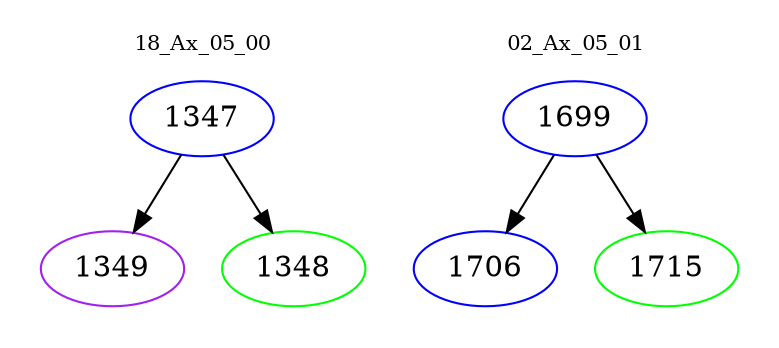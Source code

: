 digraph{
subgraph cluster_0 {
color = white
label = "18_Ax_05_00";
fontsize=10;
T0_1347 [label="1347", color="blue"]
T0_1347 -> T0_1349 [color="black"]
T0_1349 [label="1349", color="purple"]
T0_1347 -> T0_1348 [color="black"]
T0_1348 [label="1348", color="green"]
}
subgraph cluster_1 {
color = white
label = "02_Ax_05_01";
fontsize=10;
T1_1699 [label="1699", color="blue"]
T1_1699 -> T1_1706 [color="black"]
T1_1706 [label="1706", color="blue"]
T1_1699 -> T1_1715 [color="black"]
T1_1715 [label="1715", color="green"]
}
}
